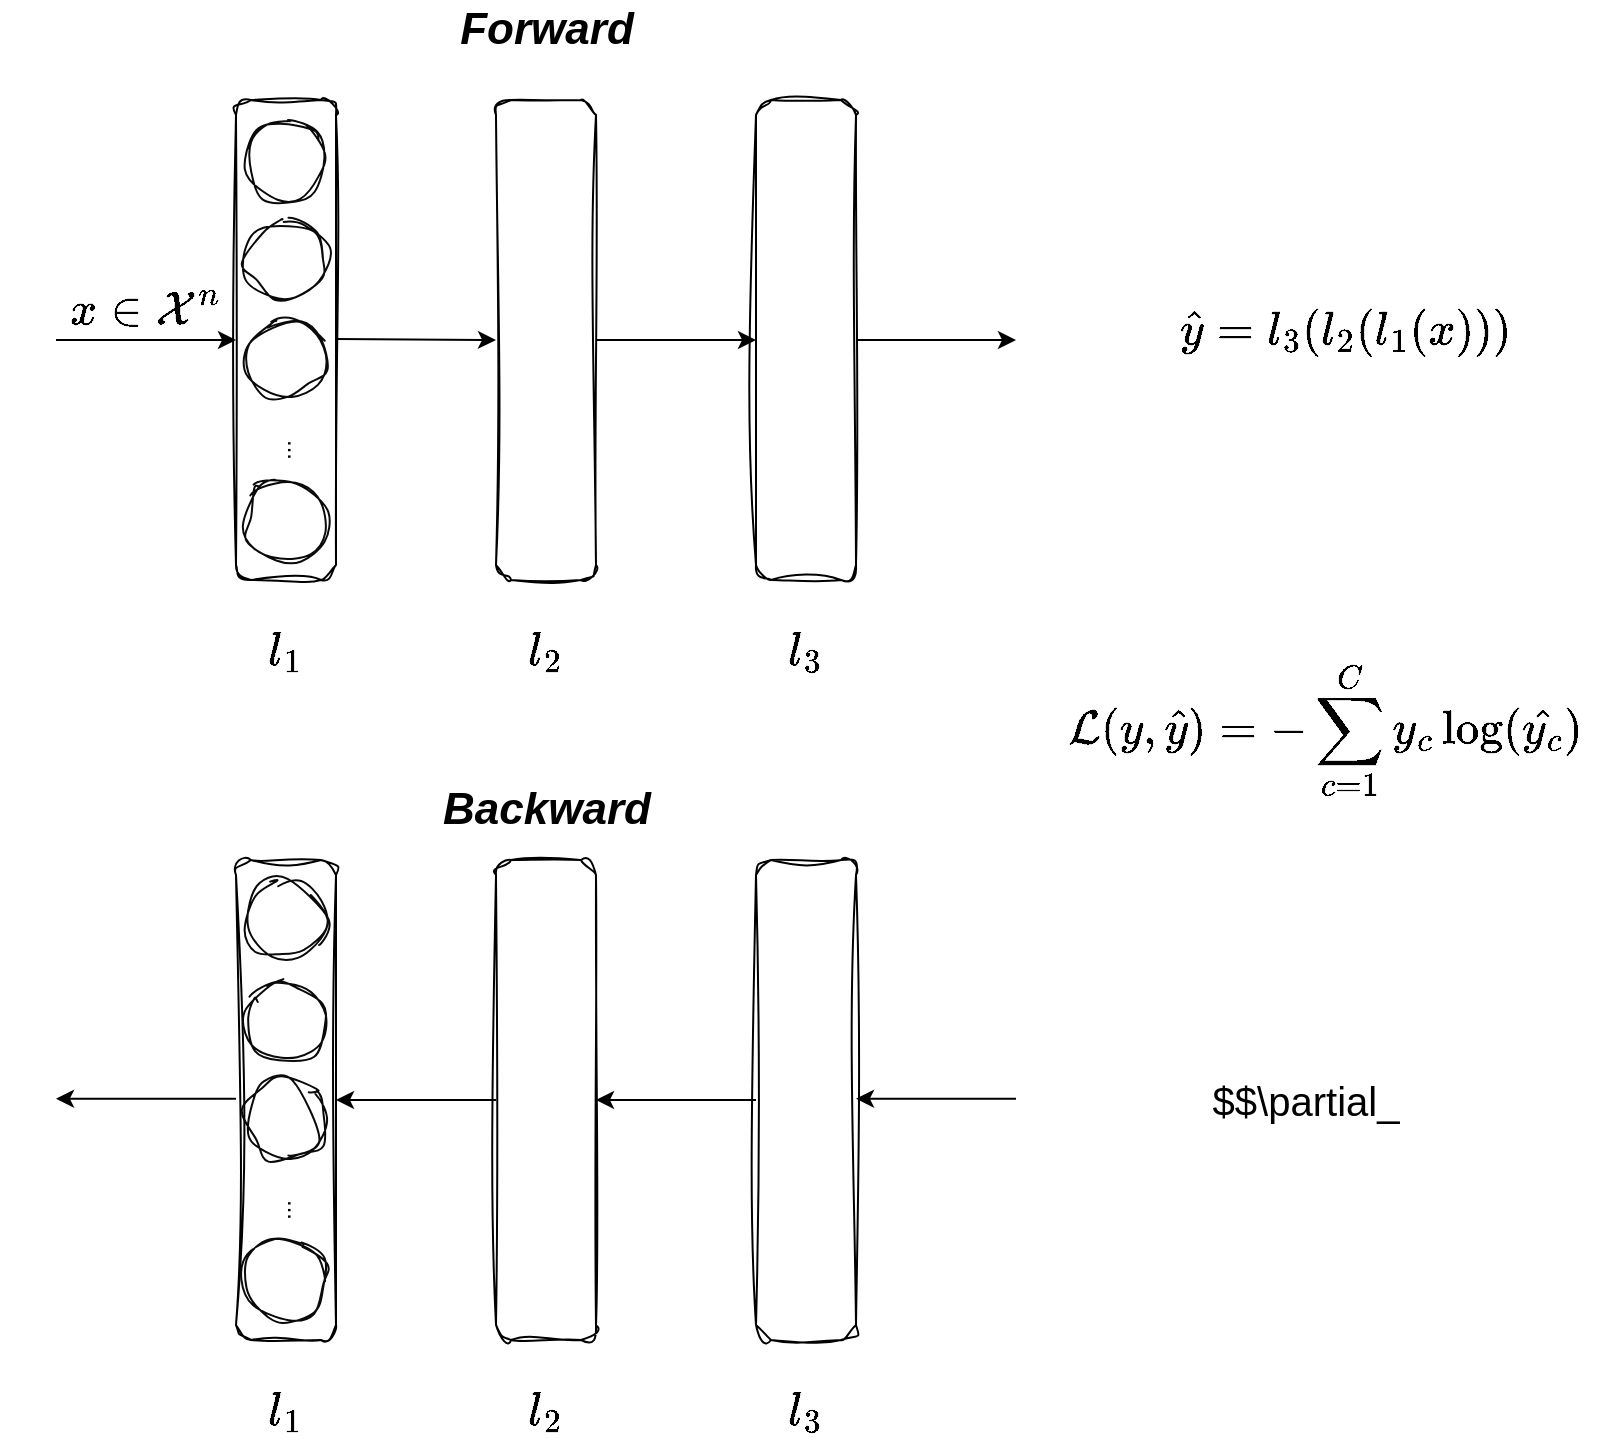 <mxfile version="21.8.2" type="device">
  <diagram name="Pagina-1" id="IwYpwVUYGy4BsY-xur3J">
    <mxGraphModel dx="1196" dy="755" grid="1" gridSize="10" guides="1" tooltips="1" connect="1" arrows="1" fold="1" page="1" pageScale="1" pageWidth="1169" pageHeight="1654" math="1" shadow="0">
      <root>
        <mxCell id="0" />
        <mxCell id="1" parent="0" />
        <mxCell id="3-jFxqCS1RJDKBoRnBEB-1" value="" style="rounded=1;whiteSpace=wrap;html=1;glass=0;shadow=0;gradientDirection=radial;sketch=1;curveFitting=1;jiggle=2;fillColor=none;" vertex="1" parent="1">
          <mxGeometry x="310" y="120" width="50" height="240" as="geometry" />
        </mxCell>
        <mxCell id="3-jFxqCS1RJDKBoRnBEB-7" style="edgeStyle=orthogonalEdgeStyle;rounded=0;orthogonalLoop=1;jettySize=auto;html=1;exitX=1;exitY=0.5;exitDx=0;exitDy=0;entryX=0;entryY=0.5;entryDx=0;entryDy=0;" edge="1" parent="1" source="3-jFxqCS1RJDKBoRnBEB-2" target="3-jFxqCS1RJDKBoRnBEB-3">
          <mxGeometry relative="1" as="geometry" />
        </mxCell>
        <mxCell id="3-jFxqCS1RJDKBoRnBEB-2" value="" style="rounded=1;whiteSpace=wrap;html=1;fillColor=none;gradientColor=#ea6b66;strokeColor=default;gradientDirection=radial;glass=0;shadow=0;sketch=1;curveFitting=1;jiggle=2;" vertex="1" parent="1">
          <mxGeometry x="440" y="120" width="50" height="240" as="geometry" />
        </mxCell>
        <mxCell id="3-jFxqCS1RJDKBoRnBEB-8" style="edgeStyle=orthogonalEdgeStyle;rounded=0;orthogonalLoop=1;jettySize=auto;html=1;exitX=1;exitY=0.5;exitDx=0;exitDy=0;" edge="1" parent="1" source="3-jFxqCS1RJDKBoRnBEB-3">
          <mxGeometry relative="1" as="geometry">
            <mxPoint x="700" y="240" as="targetPoint" />
          </mxGeometry>
        </mxCell>
        <mxCell id="3-jFxqCS1RJDKBoRnBEB-3" value="" style="rounded=1;whiteSpace=wrap;html=1;fillColor=none;gradientColor=#ea6b66;strokeColor=default;gradientDirection=radial;sketch=1;curveFitting=1;jiggle=2;shadow=0;" vertex="1" parent="1">
          <mxGeometry x="570" y="120" width="50" height="240" as="geometry" />
        </mxCell>
        <mxCell id="3-jFxqCS1RJDKBoRnBEB-4" value="" style="endArrow=classic;html=1;rounded=0;entryX=0;entryY=0.5;entryDx=0;entryDy=0;" edge="1" parent="1" target="3-jFxqCS1RJDKBoRnBEB-1">
          <mxGeometry width="50" height="50" relative="1" as="geometry">
            <mxPoint x="220" y="240" as="sourcePoint" />
            <mxPoint x="250" y="200" as="targetPoint" />
          </mxGeometry>
        </mxCell>
        <mxCell id="3-jFxqCS1RJDKBoRnBEB-5" value="" style="endArrow=classic;html=1;rounded=0;entryX=0;entryY=0.5;entryDx=0;entryDy=0;" edge="1" parent="1" target="3-jFxqCS1RJDKBoRnBEB-2">
          <mxGeometry width="50" height="50" relative="1" as="geometry">
            <mxPoint x="360" y="239.5" as="sourcePoint" />
            <mxPoint x="440" y="240" as="targetPoint" />
          </mxGeometry>
        </mxCell>
        <mxCell id="3-jFxqCS1RJDKBoRnBEB-12" value="" style="ellipse;whiteSpace=wrap;html=1;aspect=fixed;fillColor=none;strokeColor=#0A0A0A;fontColor=#ffffff;sketch=1;curveFitting=1;jiggle=2;" vertex="1" parent="1">
          <mxGeometry x="315" y="130" width="40" height="40" as="geometry" />
        </mxCell>
        <mxCell id="3-jFxqCS1RJDKBoRnBEB-13" value="" style="ellipse;whiteSpace=wrap;html=1;aspect=fixed;fillColor=none;strokeColor=#0A0A0A;fontColor=#ffffff;sketch=1;curveFitting=1;jiggle=2;" vertex="1" parent="1">
          <mxGeometry x="315" y="180" width="40" height="40" as="geometry" />
        </mxCell>
        <mxCell id="3-jFxqCS1RJDKBoRnBEB-14" value="" style="ellipse;whiteSpace=wrap;html=1;aspect=fixed;fillColor=none;strokeColor=#0A0A0A;fontColor=#ffffff;sketch=1;curveFitting=1;jiggle=2;" vertex="1" parent="1">
          <mxGeometry x="315" y="230" width="40" height="40" as="geometry" />
        </mxCell>
        <mxCell id="3-jFxqCS1RJDKBoRnBEB-15" value="" style="ellipse;whiteSpace=wrap;html=1;aspect=fixed;fillColor=none;strokeColor=#0A0A0A;fontColor=#ffffff;sketch=1;curveFitting=1;jiggle=2;" vertex="1" parent="1">
          <mxGeometry x="315" y="310" width="40" height="40" as="geometry" />
        </mxCell>
        <mxCell id="3-jFxqCS1RJDKBoRnBEB-16" value="..." style="text;html=1;strokeColor=none;fillColor=none;align=center;verticalAlign=middle;whiteSpace=wrap;rounded=0;rotation=90;" vertex="1" parent="1">
          <mxGeometry x="320" y="280" width="40" height="30" as="geometry" />
        </mxCell>
        <mxCell id="3-jFxqCS1RJDKBoRnBEB-17" value="$$l_1$$" style="text;html=1;strokeColor=none;fillColor=none;align=center;verticalAlign=middle;whiteSpace=wrap;rounded=0;fontSize=20;" vertex="1" parent="1">
          <mxGeometry x="310" y="380" width="50" height="30" as="geometry" />
        </mxCell>
        <mxCell id="3-jFxqCS1RJDKBoRnBEB-18" value="$$l_2$$" style="text;html=1;strokeColor=none;fillColor=none;align=center;verticalAlign=middle;whiteSpace=wrap;rounded=0;fontSize=20;" vertex="1" parent="1">
          <mxGeometry x="440" y="380" width="50" height="30" as="geometry" />
        </mxCell>
        <mxCell id="3-jFxqCS1RJDKBoRnBEB-19" value="$$l_3$$" style="text;html=1;strokeColor=none;fillColor=none;align=center;verticalAlign=middle;whiteSpace=wrap;rounded=0;fontSize=20;" vertex="1" parent="1">
          <mxGeometry x="570" y="380" width="50" height="30" as="geometry" />
        </mxCell>
        <mxCell id="3-jFxqCS1RJDKBoRnBEB-20" value="&lt;div style=&quot;font-size: 20px;&quot;&gt;$$\mathcal{L}(y, \hat{y}) = - \sum_{c=1}^C y_c \log(\hat{y_c}) $$&lt;/div&gt;" style="text;html=1;strokeColor=none;fillColor=none;align=center;verticalAlign=middle;whiteSpace=wrap;rounded=0;fontSize=20;" vertex="1" parent="1">
          <mxGeometry x="750" y="400" width="210" height="70" as="geometry" />
        </mxCell>
        <mxCell id="3-jFxqCS1RJDKBoRnBEB-21" value="$$x \in \mathcal{X}^n$$" style="text;html=1;strokeColor=none;fillColor=none;align=center;verticalAlign=middle;whiteSpace=wrap;rounded=0;fontSize=20;" vertex="1" parent="1">
          <mxGeometry x="240" y="210" width="50" height="30" as="geometry" />
        </mxCell>
        <mxCell id="3-jFxqCS1RJDKBoRnBEB-22" value="$$\hat{y} = l_3(l_2(l_1(x)))$$" style="text;html=1;strokeColor=none;fillColor=none;align=center;verticalAlign=middle;whiteSpace=wrap;rounded=0;fontSize=20;" vertex="1" parent="1">
          <mxGeometry x="730" y="220" width="270" height="30" as="geometry" />
        </mxCell>
        <mxCell id="3-jFxqCS1RJDKBoRnBEB-41" value="" style="rounded=1;whiteSpace=wrap;html=1;glass=0;shadow=0;gradientDirection=radial;sketch=1;curveFitting=1;jiggle=2;fillColor=none;" vertex="1" parent="1">
          <mxGeometry x="310" y="500" width="50" height="240" as="geometry" />
        </mxCell>
        <mxCell id="3-jFxqCS1RJDKBoRnBEB-62" style="edgeStyle=orthogonalEdgeStyle;rounded=0;orthogonalLoop=1;jettySize=auto;html=1;exitX=0;exitY=0.5;exitDx=0;exitDy=0;entryX=1;entryY=0.5;entryDx=0;entryDy=0;" edge="1" parent="1" source="3-jFxqCS1RJDKBoRnBEB-43" target="3-jFxqCS1RJDKBoRnBEB-41">
          <mxGeometry relative="1" as="geometry" />
        </mxCell>
        <mxCell id="3-jFxqCS1RJDKBoRnBEB-43" value="" style="rounded=1;whiteSpace=wrap;html=1;fillColor=none;gradientColor=#ea6b66;strokeColor=default;gradientDirection=radial;glass=0;shadow=0;sketch=1;curveFitting=1;jiggle=2;" vertex="1" parent="1">
          <mxGeometry x="440" y="500" width="50" height="240" as="geometry" />
        </mxCell>
        <mxCell id="3-jFxqCS1RJDKBoRnBEB-63" style="edgeStyle=orthogonalEdgeStyle;rounded=0;orthogonalLoop=1;jettySize=auto;html=1;exitX=0;exitY=0.5;exitDx=0;exitDy=0;entryX=1;entryY=0.5;entryDx=0;entryDy=0;" edge="1" parent="1" source="3-jFxqCS1RJDKBoRnBEB-45" target="3-jFxqCS1RJDKBoRnBEB-43">
          <mxGeometry relative="1" as="geometry" />
        </mxCell>
        <mxCell id="3-jFxqCS1RJDKBoRnBEB-45" value="" style="rounded=1;whiteSpace=wrap;html=1;fillColor=none;gradientColor=#ea6b66;strokeColor=default;gradientDirection=radial;sketch=1;curveFitting=1;jiggle=2;shadow=0;" vertex="1" parent="1">
          <mxGeometry x="570" y="500" width="50" height="240" as="geometry" />
        </mxCell>
        <mxCell id="3-jFxqCS1RJDKBoRnBEB-49" value="" style="ellipse;whiteSpace=wrap;html=1;aspect=fixed;fillColor=none;strokeColor=#0A0A0A;fontColor=#ffffff;sketch=1;curveFitting=1;jiggle=2;" vertex="1" parent="1">
          <mxGeometry x="315" y="510" width="40" height="40" as="geometry" />
        </mxCell>
        <mxCell id="3-jFxqCS1RJDKBoRnBEB-50" value="" style="ellipse;whiteSpace=wrap;html=1;aspect=fixed;fillColor=none;strokeColor=#0A0A0A;fontColor=#ffffff;sketch=1;curveFitting=1;jiggle=2;" vertex="1" parent="1">
          <mxGeometry x="315" y="560" width="40" height="40" as="geometry" />
        </mxCell>
        <mxCell id="3-jFxqCS1RJDKBoRnBEB-51" value="" style="ellipse;whiteSpace=wrap;html=1;aspect=fixed;fillColor=none;strokeColor=#0A0A0A;fontColor=#ffffff;sketch=1;curveFitting=1;jiggle=2;" vertex="1" parent="1">
          <mxGeometry x="315" y="610" width="40" height="40" as="geometry" />
        </mxCell>
        <mxCell id="3-jFxqCS1RJDKBoRnBEB-52" value="" style="ellipse;whiteSpace=wrap;html=1;aspect=fixed;fillColor=none;strokeColor=#0A0A0A;fontColor=#ffffff;sketch=1;curveFitting=1;jiggle=2;" vertex="1" parent="1">
          <mxGeometry x="315" y="690" width="40" height="40" as="geometry" />
        </mxCell>
        <mxCell id="3-jFxqCS1RJDKBoRnBEB-53" value="..." style="text;html=1;strokeColor=none;fillColor=none;align=center;verticalAlign=middle;whiteSpace=wrap;rounded=0;rotation=90;" vertex="1" parent="1">
          <mxGeometry x="320" y="660" width="40" height="30" as="geometry" />
        </mxCell>
        <mxCell id="3-jFxqCS1RJDKBoRnBEB-54" value="$$l_1$$" style="text;html=1;strokeColor=none;fillColor=none;align=center;verticalAlign=middle;whiteSpace=wrap;rounded=0;fontSize=20;" vertex="1" parent="1">
          <mxGeometry x="310" y="760" width="50" height="30" as="geometry" />
        </mxCell>
        <mxCell id="3-jFxqCS1RJDKBoRnBEB-55" value="$$l_2$$" style="text;html=1;strokeColor=none;fillColor=none;align=center;verticalAlign=middle;whiteSpace=wrap;rounded=0;fontSize=20;" vertex="1" parent="1">
          <mxGeometry x="440" y="760" width="50" height="30" as="geometry" />
        </mxCell>
        <mxCell id="3-jFxqCS1RJDKBoRnBEB-56" value="$$l_3$$" style="text;html=1;strokeColor=none;fillColor=none;align=center;verticalAlign=middle;whiteSpace=wrap;rounded=0;fontSize=20;" vertex="1" parent="1">
          <mxGeometry x="570" y="760" width="50" height="30" as="geometry" />
        </mxCell>
        <mxCell id="3-jFxqCS1RJDKBoRnBEB-59" value="Forward" style="text;html=1;strokeColor=none;fillColor=none;align=center;verticalAlign=middle;whiteSpace=wrap;rounded=0;fontSize=22;fontStyle=3" vertex="1" parent="1">
          <mxGeometry x="427.5" y="70" width="75" height="30" as="geometry" />
        </mxCell>
        <mxCell id="3-jFxqCS1RJDKBoRnBEB-60" value="Backward" style="text;html=1;strokeColor=none;fillColor=none;align=center;verticalAlign=middle;whiteSpace=wrap;rounded=0;fontSize=22;fontStyle=3" vertex="1" parent="1">
          <mxGeometry x="427.5" y="460" width="75" height="30" as="geometry" />
        </mxCell>
        <mxCell id="3-jFxqCS1RJDKBoRnBEB-64" style="edgeStyle=orthogonalEdgeStyle;rounded=0;orthogonalLoop=1;jettySize=auto;html=1;exitX=0;exitY=0.5;exitDx=0;exitDy=0;entryX=1;entryY=0.5;entryDx=0;entryDy=0;" edge="1" parent="1">
          <mxGeometry relative="1" as="geometry">
            <mxPoint x="700" y="619.33" as="sourcePoint" />
            <mxPoint x="620" y="619.33" as="targetPoint" />
          </mxGeometry>
        </mxCell>
        <mxCell id="3-jFxqCS1RJDKBoRnBEB-65" style="edgeStyle=orthogonalEdgeStyle;rounded=0;orthogonalLoop=1;jettySize=auto;html=1;" edge="1" parent="1">
          <mxGeometry relative="1" as="geometry">
            <mxPoint x="310" y="619.33" as="sourcePoint" />
            <mxPoint x="220" y="619.33" as="targetPoint" />
          </mxGeometry>
        </mxCell>
        <mxCell id="3-jFxqCS1RJDKBoRnBEB-66" value="&lt;div style=&quot;font-size: 20px;&quot;&gt;$$\partial_&lt;/div&gt;" style="text;html=1;strokeColor=none;fillColor=none;align=center;verticalAlign=middle;whiteSpace=wrap;rounded=0;fontSize=20;" vertex="1" parent="1">
          <mxGeometry x="740" y="585" width="210" height="70" as="geometry" />
        </mxCell>
      </root>
    </mxGraphModel>
  </diagram>
</mxfile>
